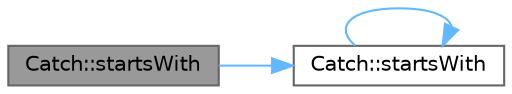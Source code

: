 digraph "Catch::startsWith"
{
 // LATEX_PDF_SIZE
  bgcolor="transparent";
  edge [fontname=Helvetica,fontsize=10,labelfontname=Helvetica,labelfontsize=10];
  node [fontname=Helvetica,fontsize=10,shape=box,height=0.2,width=0.4];
  rankdir="LR";
  Node1 [id="Node000001",label="Catch::startsWith",height=0.2,width=0.4,color="gray40", fillcolor="grey60", style="filled", fontcolor="black",tooltip=" "];
  Node1 -> Node2 [id="edge1_Node000001_Node000002",color="steelblue1",style="solid",tooltip=" "];
  Node2 [id="Node000002",label="Catch::startsWith",height=0.2,width=0.4,color="grey40", fillcolor="white", style="filled",URL="$namespace_catch.html#a695f62327be0676e046291eeaae15110",tooltip=" "];
  Node2 -> Node2 [id="edge2_Node000002_Node000002",color="steelblue1",style="solid",tooltip=" "];
}
